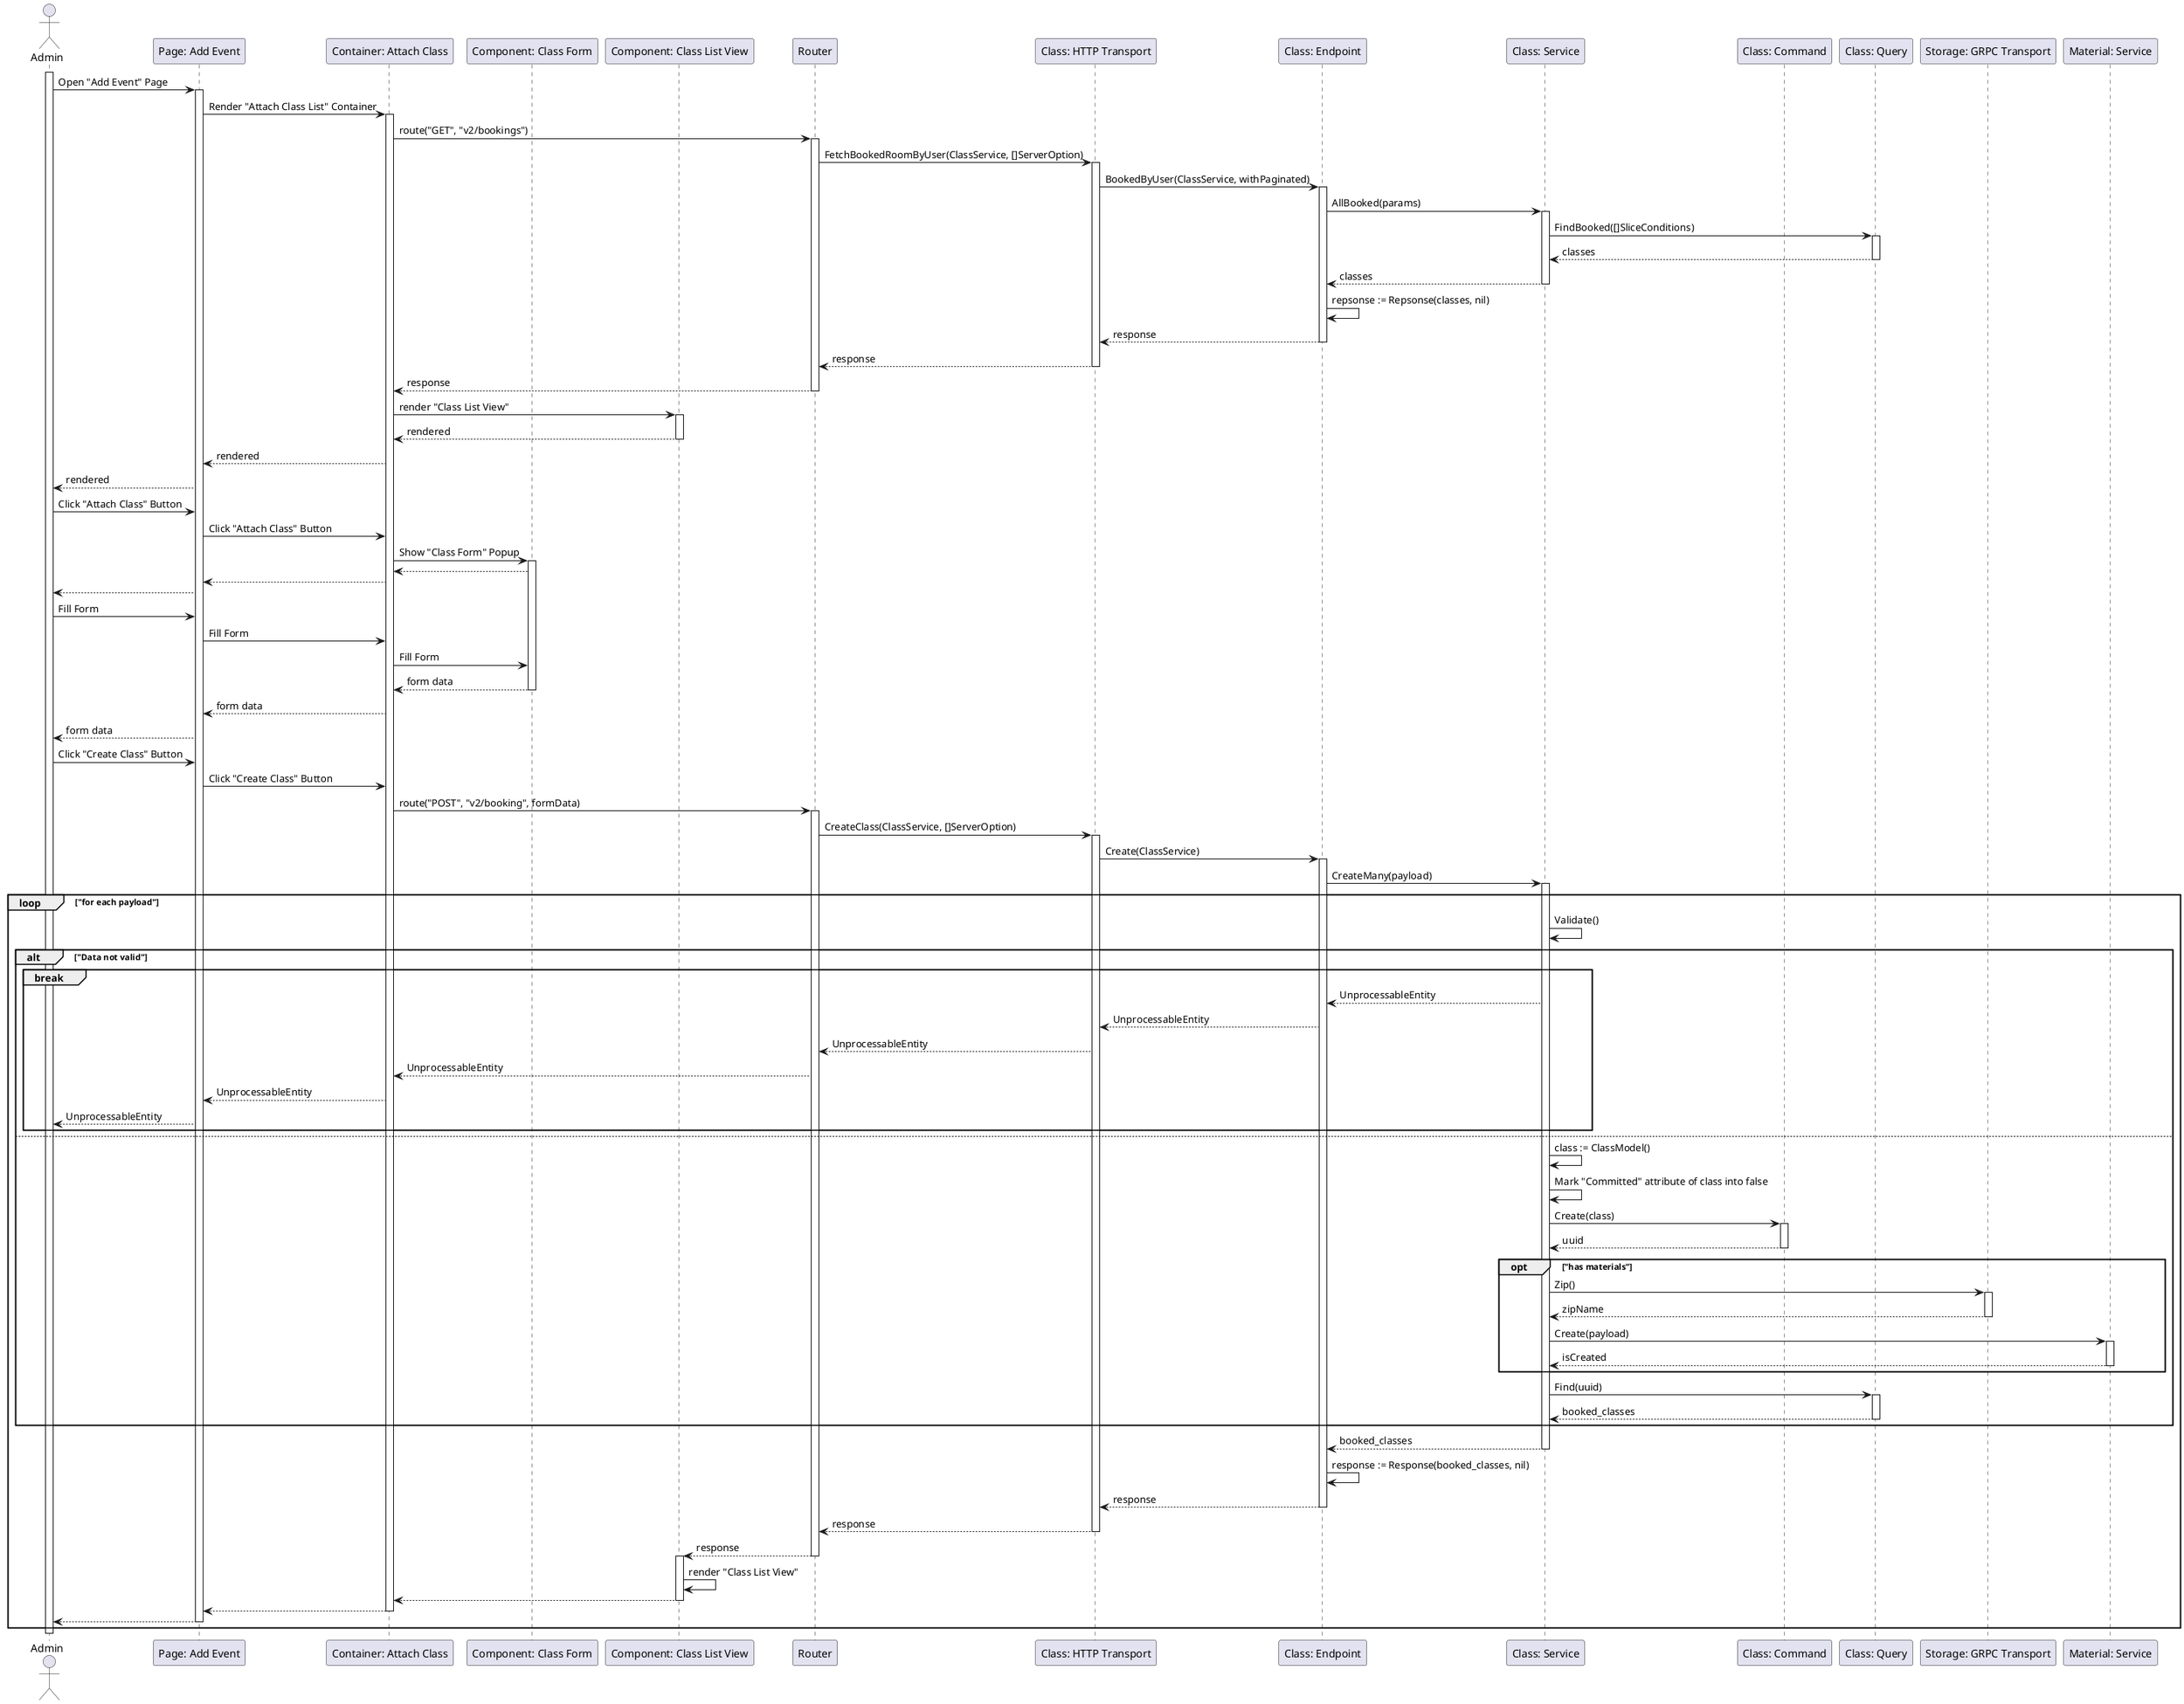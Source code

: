 @startuml BookingClass

actor Admin
participant "Page: Add Event" as AddEventPage
participant "Container: Attach Class" as AttachClassListContainer
participant "Component: Class Form" as ClassForm
participant "Component: Class List View" as ClassListView
participant "Router" as Router
participant "Class: HTTP Transport" as ClassHTTPTransport
participant "Class: Endpoint" as ClassEndpoint
participant "Class: Service" as ClassService
participant "Class: Command" as ClassCommand
participant "Class: Query" as ClassQuery
participant "Storage: GRPC Transport" as StorageGRPCTransport
participant "Material: Service" as MaterialService

activate Admin

Admin->AddEventPage: Open "Add Event" Page
activate AddEventPage
AddEventPage->AttachClassListContainer: Render "Attach Class List" Container
activate AttachClassListContainer
AttachClassListContainer->Router: route("GET", "v2/bookings")
activate Router
Router->ClassHTTPTransport: FetchBookedRoomByUser(ClassService, []ServerOption)
activate ClassHTTPTransport
ClassHTTPTransport->ClassEndpoint: BookedByUser(ClassService, withPaginated)
activate ClassEndpoint
ClassEndpoint->ClassService: AllBooked(params)

activate ClassService
ClassService->ClassQuery: FindBooked([]SliceConditions)
activate ClassQuery
ClassQuery-->ClassService: classes
deactivate ClassQuery
ClassService-->ClassEndpoint: classes
deactivate ClassService
ClassEndpoint->ClassEndpoint: repsonse := Repsonse(classes, nil)
ClassEndpoint-->ClassHTTPTransport: response
deactivate ClassEndpoint
ClassHTTPTransport-->Router: response
deactivate ClassHTTPTransport
Router-->AttachClassListContainer: response
deactivate Router
AttachClassListContainer->ClassListView: render "Class List View"
activate ClassListView
ClassListView-->AttachClassListContainer: rendered
deactivate ClassListView
AttachClassListContainer-->AddEventPage: rendered
AddEventPage-->Admin: rendered

Admin->AddEventPage: Click "Attach Class" Button
AddEventPage->AttachClassListContainer: Click "Attach Class" Button
AttachClassListContainer->ClassForm: Show "Class Form" Popup
activate ClassForm
ClassForm-->AttachClassListContainer
AttachClassListContainer-->AddEventPage
AddEventPage-->Admin

Admin->AddEventPage: Fill Form
AddEventPage->AttachClassListContainer: Fill Form
AttachClassListContainer->ClassForm: Fill Form
ClassForm-->AttachClassListContainer: form data
deactivate ClassForm
AttachClassListContainer-->AddEventPage: form data
AddEventPage-->Admin: form data

Admin->AddEventPage: Click "Create Class" Button
AddEventPage->AttachClassListContainer: Click "Create Class" Button
AttachClassListContainer->Router: route("POST", "v2/booking", formData)
activate Router
Router->ClassHTTPTransport: CreateClass(ClassService, []ServerOption)
activate ClassHTTPTransport
ClassHTTPTransport->ClassEndpoint: Create(ClassService)
activate ClassEndpoint
ClassEndpoint->ClassService: CreateMany(payload)

loop "for each payload"
    activate ClassService
    ClassService->ClassService: Validate()

    alt "Data not valid"
        break
            ClassService-->ClassEndpoint: UnprocessableEntity
            ClassEndpoint-->ClassHTTPTransport: UnprocessableEntity
            ClassHTTPTransport-->Router: UnprocessableEntity
            Router-->AttachClassListContainer: UnprocessableEntity
            AttachClassListContainer-->AddEventPage: UnprocessableEntity
            AddEventPage-->Admin: UnprocessableEntity
        end
    else
        ClassService->ClassService: class := ClassModel()
        ClassService->ClassService: Mark "Committed" attribute of class into false
        ClassService->ClassCommand: Create(class)
        activate ClassCommand
        ClassCommand-->ClassService: uuid
        deactivate ClassCommand

        opt "has materials"
            ClassService->StorageGRPCTransport: Zip()
            activate StorageGRPCTransport
            StorageGRPCTransport-->ClassService: zipName
            deactivate StorageGRPCTransport

            ClassService->MaterialService: Create(payload)
            activate MaterialService
            MaterialService-->ClassService: isCreated
            deactivate MaterialService
        end

        ClassService->ClassQuery: Find(uuid)
        activate ClassQuery
        ClassQuery-->ClassService: booked_classes
        deactivate ClassQuery
    end

    ClassService-->ClassEndpoint: booked_classes
    deactivate ClassService
    ClassEndpoint->ClassEndpoint: response := Response(booked_classes, nil)
    ClassEndpoint-->ClassHTTPTransport: response
    deactivate ClassEndpoint
    ClassHTTPTransport-->Router: response
    deactivate ClassHTTPTransport
    Router-->ClassListView: response
    deactivate Router
    activate ClassListView
    ClassListView->ClassListView: render "Class List View"
    ClassListView-->AttachClassListContainer
    deactivate ClassListView
    AttachClassListContainer-->AddEventPage
    deactivate AttachClassListContainer
    AddEventPage-->Admin
    deactivate AddEventPage
end

deactivate Admin

@enduml